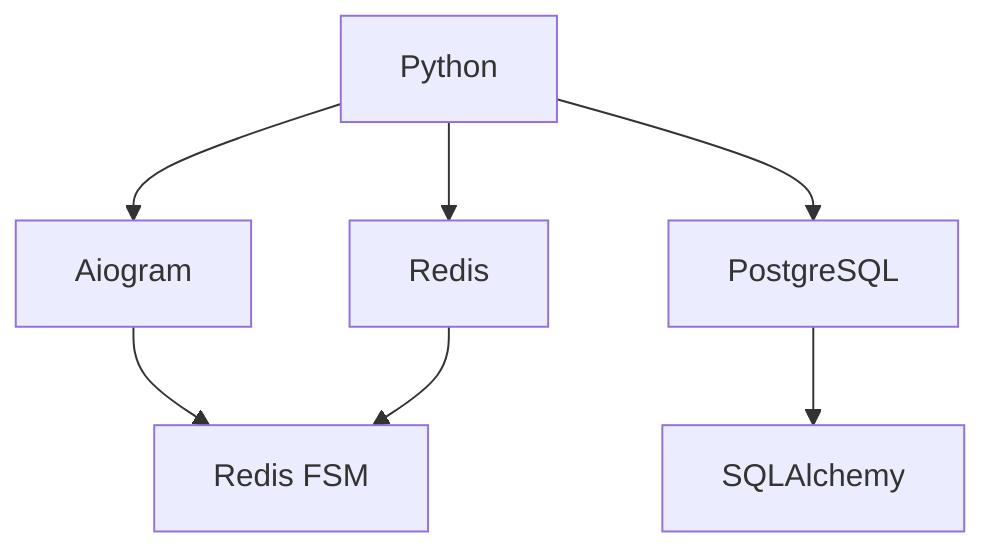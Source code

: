 graph TB
    A[Python] --> B[Aiogram]
    B --> BA[Redis FSM]
    C --> BA[Redis FSM]
    A --> C[Redis]
    A --> D[PostgreSQL]
    D --> F[SQLAlchemy]